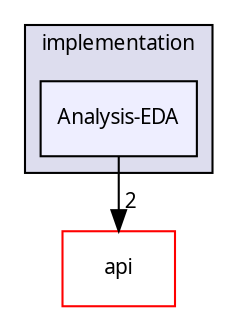 digraph "implementation/Analysis-EDA" {
  compound=true
  node [ fontsize="10", fontname="FreeSans.ttf"];
  edge [ labelfontsize="10", labelfontname="FreeSans.ttf"];
  subgraph clusterdir_ed7c47a03c091bb19436c59342bc9555 {
    graph [ bgcolor="#ddddee", pencolor="black", label="implementation" fontname="FreeSans.ttf", fontsize="10", URL="dir_ed7c47a03c091bb19436c59342bc9555.html"]
  dir_c2ef99c37d63a3340b060f646fbb5219 [shape=box, label="Analysis-EDA", style="filled", fillcolor="#eeeeff", pencolor="black", URL="dir_c2ef99c37d63a3340b060f646fbb5219.html"];
  }
  dir_0188a3e6da905bc60aceb35bf790b8c9 [shape=box label="api" fillcolor="white" style="filled" color="red" URL="dir_0188a3e6da905bc60aceb35bf790b8c9.html"];
  dir_c2ef99c37d63a3340b060f646fbb5219->dir_0188a3e6da905bc60aceb35bf790b8c9 [headlabel="2", labeldistance=1.5 headhref="dir_000007_000000.html"];
}
